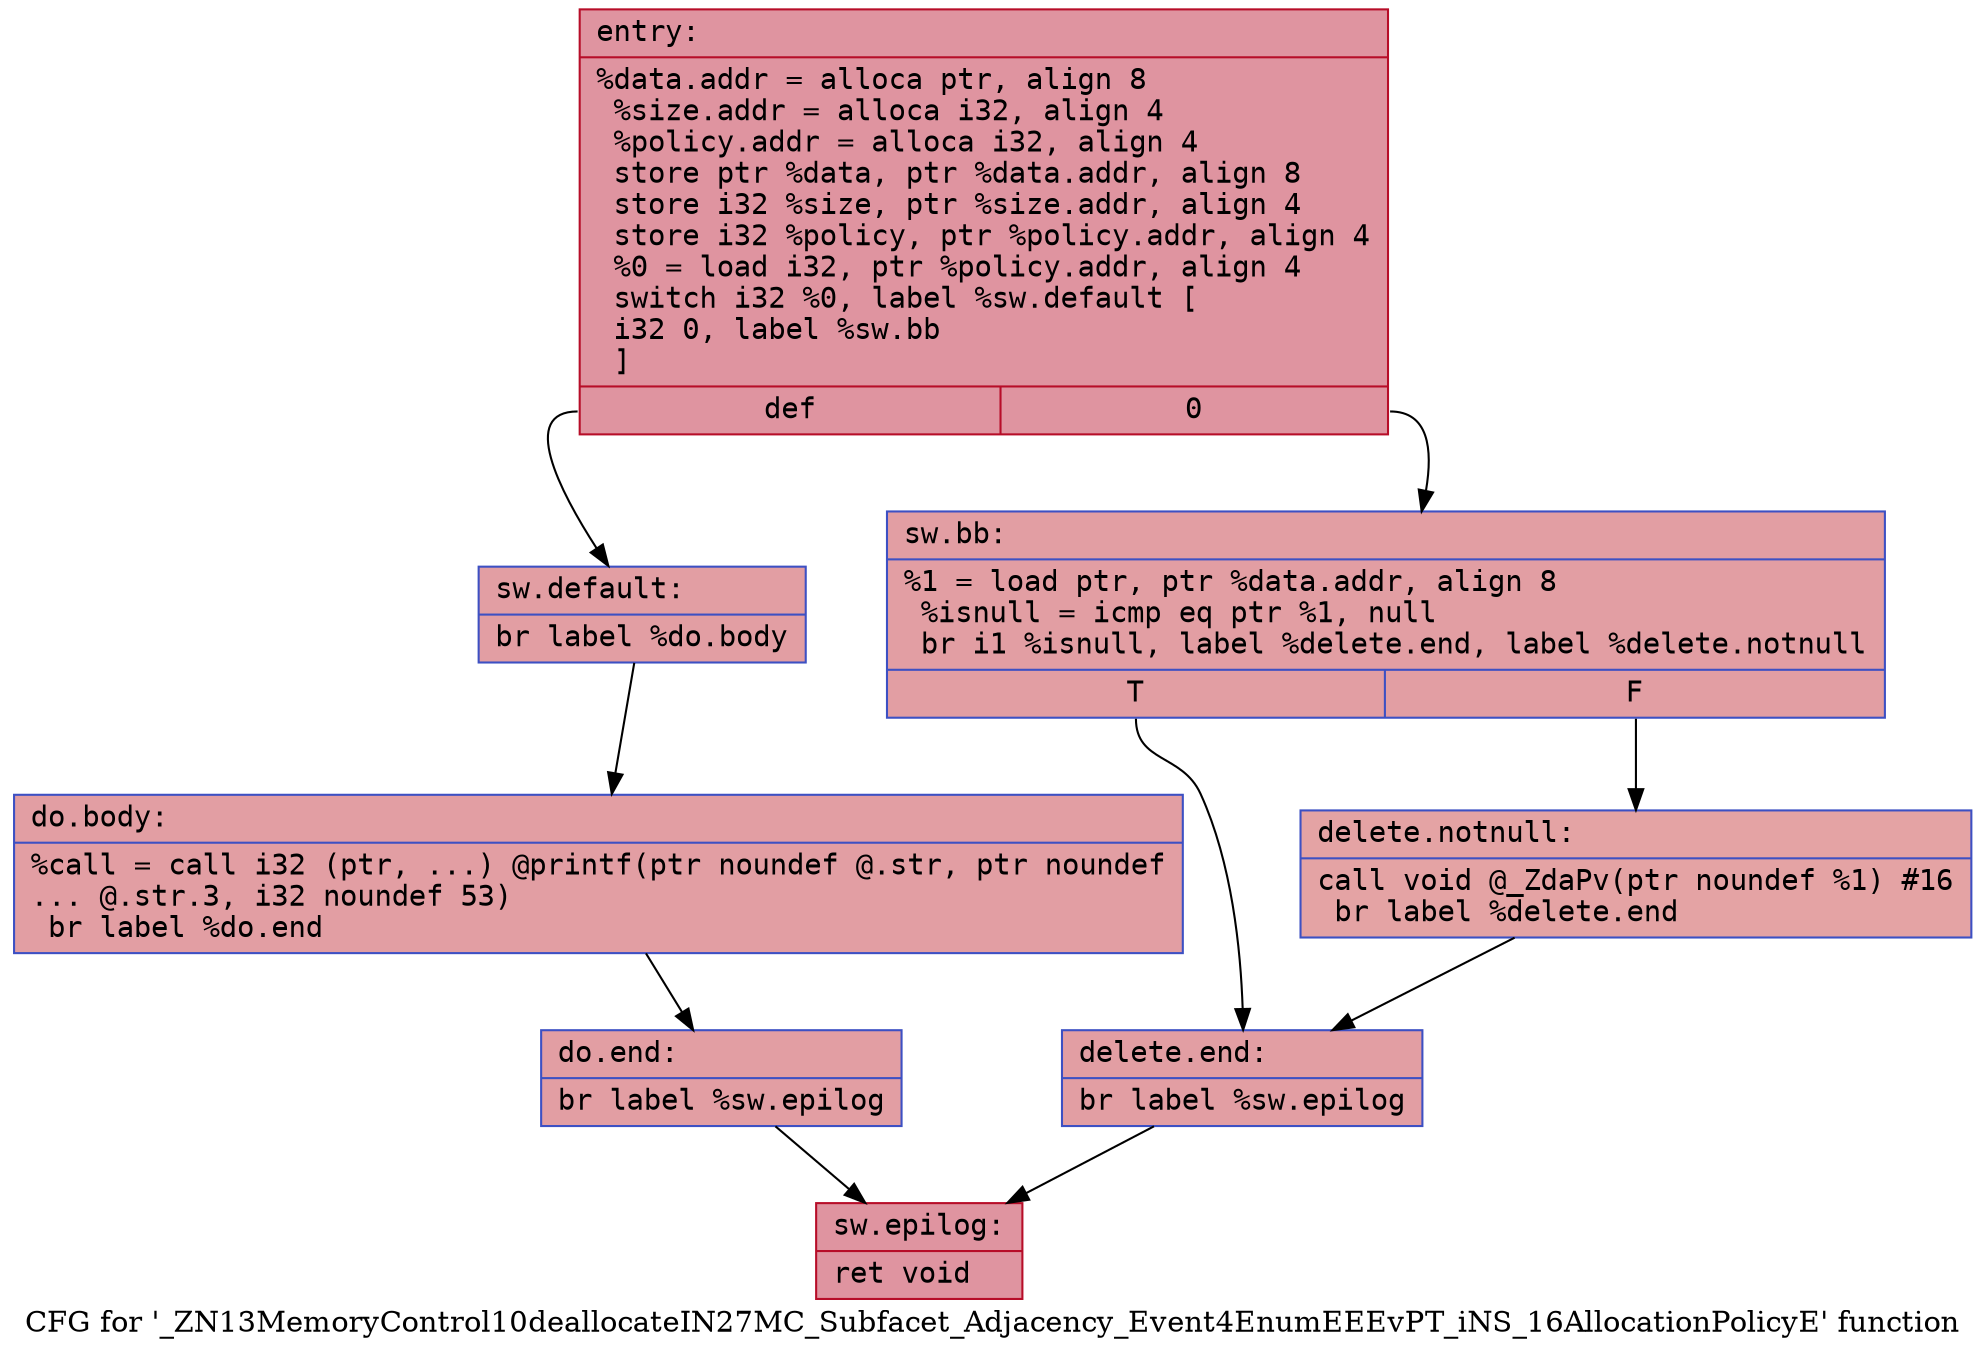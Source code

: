 digraph "CFG for '_ZN13MemoryControl10deallocateIN27MC_Subfacet_Adjacency_Event4EnumEEEvPT_iNS_16AllocationPolicyE' function" {
	label="CFG for '_ZN13MemoryControl10deallocateIN27MC_Subfacet_Adjacency_Event4EnumEEEvPT_iNS_16AllocationPolicyE' function";

	Node0x55dfe4cc6b10 [shape=record,color="#b70d28ff", style=filled, fillcolor="#b70d2870" fontname="Courier",label="{entry:\l|  %data.addr = alloca ptr, align 8\l  %size.addr = alloca i32, align 4\l  %policy.addr = alloca i32, align 4\l  store ptr %data, ptr %data.addr, align 8\l  store i32 %size, ptr %size.addr, align 4\l  store i32 %policy, ptr %policy.addr, align 4\l  %0 = load i32, ptr %policy.addr, align 4\l  switch i32 %0, label %sw.default [\l    i32 0, label %sw.bb\l  ]\l|{<s0>def|<s1>0}}"];
	Node0x55dfe4cc6b10:s0 -> Node0x55dfe4cc6f20[tooltip="entry -> sw.default\nProbability 50.00%" ];
	Node0x55dfe4cc6b10:s1 -> Node0x55dfe4cc6fa0[tooltip="entry -> sw.bb\nProbability 50.00%" ];
	Node0x55dfe4cc6fa0 [shape=record,color="#3d50c3ff", style=filled, fillcolor="#be242e70" fontname="Courier",label="{sw.bb:\l|  %1 = load ptr, ptr %data.addr, align 8\l  %isnull = icmp eq ptr %1, null\l  br i1 %isnull, label %delete.end, label %delete.notnull\l|{<s0>T|<s1>F}}"];
	Node0x55dfe4cc6fa0:s0 -> Node0x55dfe4cc71d0[tooltip="sw.bb -> delete.end\nProbability 37.50%" ];
	Node0x55dfe4cc6fa0:s1 -> Node0x55dfe4cc7250[tooltip="sw.bb -> delete.notnull\nProbability 62.50%" ];
	Node0x55dfe4cc7250 [shape=record,color="#3d50c3ff", style=filled, fillcolor="#c32e3170" fontname="Courier",label="{delete.notnull:\l|  call void @_ZdaPv(ptr noundef %1) #16\l  br label %delete.end\l}"];
	Node0x55dfe4cc7250 -> Node0x55dfe4cc71d0[tooltip="delete.notnull -> delete.end\nProbability 100.00%" ];
	Node0x55dfe4cc71d0 [shape=record,color="#3d50c3ff", style=filled, fillcolor="#be242e70" fontname="Courier",label="{delete.end:\l|  br label %sw.epilog\l}"];
	Node0x55dfe4cc71d0 -> Node0x55dfe4cc74b0[tooltip="delete.end -> sw.epilog\nProbability 100.00%" ];
	Node0x55dfe4cc6f20 [shape=record,color="#3d50c3ff", style=filled, fillcolor="#be242e70" fontname="Courier",label="{sw.default:\l|  br label %do.body\l}"];
	Node0x55dfe4cc6f20 -> Node0x55dfe4cc76d0[tooltip="sw.default -> do.body\nProbability 100.00%" ];
	Node0x55dfe4cc76d0 [shape=record,color="#3d50c3ff", style=filled, fillcolor="#be242e70" fontname="Courier",label="{do.body:\l|  %call = call i32 (ptr, ...) @printf(ptr noundef @.str, ptr noundef\l... @.str.3, i32 noundef 53)\l  br label %do.end\l}"];
	Node0x55dfe4cc76d0 -> Node0x55dfe4cc7790[tooltip="do.body -> do.end\nProbability 100.00%" ];
	Node0x55dfe4cc7790 [shape=record,color="#3d50c3ff", style=filled, fillcolor="#be242e70" fontname="Courier",label="{do.end:\l|  br label %sw.epilog\l}"];
	Node0x55dfe4cc7790 -> Node0x55dfe4cc74b0[tooltip="do.end -> sw.epilog\nProbability 100.00%" ];
	Node0x55dfe4cc74b0 [shape=record,color="#b70d28ff", style=filled, fillcolor="#b70d2870" fontname="Courier",label="{sw.epilog:\l|  ret void\l}"];
}
